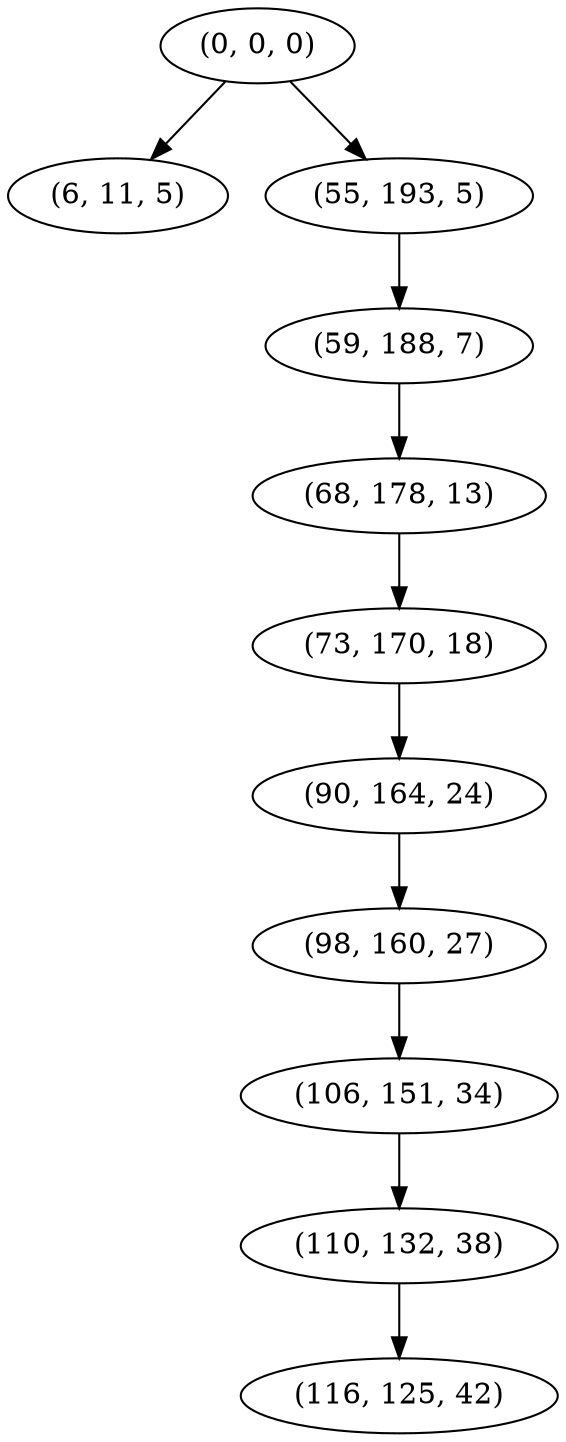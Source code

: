 digraph tree {
    "(0, 0, 0)";
    "(6, 11, 5)";
    "(55, 193, 5)";
    "(59, 188, 7)";
    "(68, 178, 13)";
    "(73, 170, 18)";
    "(90, 164, 24)";
    "(98, 160, 27)";
    "(106, 151, 34)";
    "(110, 132, 38)";
    "(116, 125, 42)";
    "(0, 0, 0)" -> "(6, 11, 5)";
    "(0, 0, 0)" -> "(55, 193, 5)";
    "(55, 193, 5)" -> "(59, 188, 7)";
    "(59, 188, 7)" -> "(68, 178, 13)";
    "(68, 178, 13)" -> "(73, 170, 18)";
    "(73, 170, 18)" -> "(90, 164, 24)";
    "(90, 164, 24)" -> "(98, 160, 27)";
    "(98, 160, 27)" -> "(106, 151, 34)";
    "(106, 151, 34)" -> "(110, 132, 38)";
    "(110, 132, 38)" -> "(116, 125, 42)";
}
